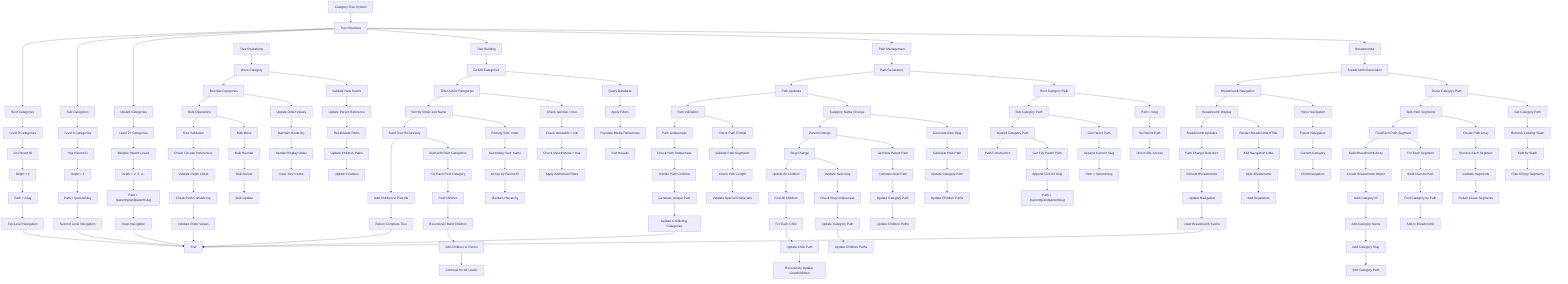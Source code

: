 %% Category Tree Structure and Hierarchy Management
%% View at https://mermaid.live
flowchart TD
  A[Category Tree System] --> B[Tree Structure]
  
  %% Tree Structure
  B --> C[Root Categories]
  B --> D[Sub Categories]
  B --> E[Nested Categories]
  B --> F[Tree Building]
  B --> G[Path Management]
  B --> H[Breadcrumbs]
  
  %% Root Categories
  C --> C1[Level 0 Categories]
  C1 --> C2[No Parent ID]
  C2 --> C3[Depth = 0]
  C3 --> C4[Path = /slug]
  C4 --> C5[Top Level Navigation]
  
  %% Sub Categories
  D --> D1[Level 1 Categories]
  D1 --> D2[Has Parent ID]
  D2 --> D3[Depth = 1]
  D3 --> D4[Path = /parent/slug]
  D4 --> D5[Second Level Navigation]
  
  %% Nested Categories
  E --> E1[Level 2+ Categories]
  E1 --> E2[Multiple Parent Levels]
  E2 --> E3[Depth = 2, 3, 4...]
  E3 --> E4[Path = /parent/grandparent/slug]
  E4 --> E5[Deep Navigation]
  
  %% Tree Building
  F --> F1[Get All Categories]
  F1 --> F2[Filter Active Categories]
  F2 --> F3[Sort by Order and Name]
  F3 --> F4[Build Tree Recursively]
  F4 --> F5[Add Children to Parents]
  F5 --> F6[Return Complete Tree]
  
  %% Get All Categories
  F1 --> F1A[Query Database]
  F1A --> F1B[Apply Filters]
  F1B --> F1C[Populate Media References]
  F1C --> F1D[Sort Results]
  
  %% Filter Active Categories
  F2 --> F2A[Check isActive = true]
  F2A --> F2B[Check deletedAt = null]
  F2B --> F2C[Check showInMenu = true]
  F2C --> F2D[Apply Additional Filters]
  
  %% Sort by Order and Name
  F3 --> F3A[Primary Sort: order]
  F3A --> F3B[Secondary Sort: name]
  F3B --> F3C[Group by Parent ID]
  F3C --> F3D[Maintain Hierarchy]
  
  %% Build Tree Recursively
  F4 --> F4A[Start with Root Categories]
  F4A --> F4B[For Each Root Category]
  F4B --> F4C[Find Children]
  F4C --> F4D[Recursively Build Children]
  F4D --> F4E[Add Children to Parent]
  F4E --> F4F[Continue for All Levels]
  
  %% Path Management
  G --> G1[Path Generation]
  G1 --> G2[Path Updates]
  G2 --> G3[Path Validation]
  G3 --> G4[Path Uniqueness]
  
  %% Path Generation
  G1 --> G1A[Root Category Path]
  G1A --> G1B[Sub Category Path]
  G1B --> G1C[Nested Category Path]
  G1C --> G1D[Path Construction]
  
  %% Root Category Path
  G1A --> G1A1[Path = /slug]
  G1A1 --> G1A2[No Parent Path]
  G1A2 --> G1A3[Direct URL Access]
  
  %% Sub Category Path
  G1B --> G1B1[Get Parent Path]
  G1B1 --> G1B2[Append Current Slug]
  G1B2 --> G1B3[Path = /parent/slug]
  
  %% Nested Category Path
  G1C --> G1C1[Get Full Parent Path]
  G1C1 --> G1C2[Append Current Slug]
  G1C2 --> G1C3[Path = /parent/grandparent/slug]
  
  %% Path Updates
  G2 --> G2A[Category Name Change]
  G2A --> G2B[Parent Change]
  G2B --> G2C[Slug Change]
  G2C --> G2D[Update All Children]
  
  %% Category Name Change
  G2A --> G2A1[Generate New Slug]
  G2A1 --> G2A2[Calculate New Path]
  G2A2 --> G2A3[Update Category Path]
  G2A3 --> G2A4[Update Children Paths]
  
  %% Parent Change
  G2B --> G2B1[Get New Parent Path]
  G2B1 --> G2B2[Calculate New Path]
  G2B2 --> G2B3[Update Category Path]
  G2B3 --> G2B4[Update Children Paths]
  
  %% Slug Change
  G2C --> G2C1[Validate New Slug]
  G2C1 --> G2C2[Check Slug Uniqueness]
  G2C2 --> G2C3[Update Category Path]
  G2C3 --> G2C4[Update Children Paths]
  
  %% Update All Children
  G2D --> G2D1[Find All Children]
  G2D1 --> G2D2[For Each Child]
  G2D2 --> G2D3[Update Child Path]
  G2D3 --> G2D4[Recursively Update Grandchildren]
  
  %% Path Validation
  G3 --> G3A[Check Path Format]
  G3A --> G3B[Validate Path Segments]
  G3B --> G3C[Check Path Length]
  G3C --> G3D[Validate Special Characters]
  
  %% Path Uniqueness
  G4 --> G4A[Check Path Uniqueness]
  G4A --> G4B[Handle Path Conflicts]
  G4B --> G4C[Generate Unique Path]
  G4C --> G4D[Update Conflicting Categories]
  
  %% Breadcrumbs
  H --> H1[Breadcrumb Generation]
  H1 --> H2[Breadcrumb Navigation]
  H2 --> H3[Breadcrumb Display]
  H3 --> H4[Breadcrumb Updates]
  
  %% Breadcrumb Generation
  H1 --> H1A[Parse Category Path]
  H1A --> H1B[Split Path Segments]
  H1B --> H1C[Find Each Path Segment]
  H1C --> H1D[Build Breadcrumb Array]
  
  %% Parse Category Path
  H1A --> H1A1[Get Category Path]
  H1A1 --> H1A2[Remove Leading Slash]
  H1A2 --> H1A3[Split by Slash]
  H1A3 --> H1A4[Filter Empty Segments]
  
  %% Split Path Segments
  H1B --> H1B1[Create Path Array]
  H1B1 --> H1B2[Process Each Segment]
  H1B2 --> H1B3[Validate Segments]
  H1B3 --> H1B4[Return Clean Segments]
  
  %% Find Each Path Segment
  H1C --> H1C1[For Each Segment]
  H1C1 --> H1C2[Build Current Path]
  H1C2 --> H1C3[Find Category by Path]
  H1C3 --> H1C4[Add to Breadcrumb]
  
  %% Build Breadcrumb Array
  H1D --> H1D1[Create Breadcrumb Object]
  H1D1 --> H1D2[Add Category ID]
  H1D2 --> H1D3[Add Category Name]
  H1D3 --> H1D4[Add Category Slug]
  H1D4 --> H1D5[Add Category Path]
  
  %% Breadcrumb Navigation
  H2 --> H2A[Home Navigation]
  H2A --> H2B[Parent Navigation]
  H2B --> H2C[Current Category]
  H2C --> H2D[Child Navigation]
  
  %% Breadcrumb Display
  H3 --> H3A[Render Breadcrumb HTML]
  H3A --> H3B[Add Navigation Links]
  H3B --> H3C[Style Breadcrumb]
  H3C --> H3D[Add Separators]
  
  %% Breadcrumb Updates
  H4 --> H4A[Path Change Detection]
  H4A --> H4B[Rebuild Breadcrumbs]
  H4B --> H4C[Update Navigation]
  H4C --> H4D[Clear Breadcrumb Cache]
  
  %% Tree Operations
  I[Tree Operations] --> I1[Move Category]
  I1 --> I2[Reorder Categories]
  I2 --> I3[Bulk Operations]
  I3 --> I4[Tree Validation]
  
  %% Move Category
  I1 --> I1A[Validate New Parent]
  I1A --> I1B[Update Parent Reference]
  I1B --> I1C[Recalculate Paths]
  I1C --> I1D[Update Children Paths]
  I1D --> I1E[Update Counters]
  
  %% Reorder Categories
  I2 --> I2A[Update Order Values]
  I2A --> I2B[Maintain Hierarchy]
  I2B --> I2C[Update Display Order]
  I2C --> I2D[Clear Tree Cache]
  
  %% Bulk Operations
  I3 --> I3A[Bulk Move]
  I3A --> I3B[Bulk Reorder]
  I3B --> I3C[Bulk Delete]
  I3C --> I3D[Bulk Update]
  
  %% Tree Validation
  I4 --> I4A[Check Circular References]
  I4A --> I4B[Validate Depth Limits]
  I4B --> I4C[Check Path Consistency]
  I4C --> I4D[Validate Order Values]
  
  %% End points
  C5 --> Z[End]
  D5 --> Z
  E5 --> Z
  F6 --> Z
  G4D --> Z
  H4D --> Z
  I4D --> Z